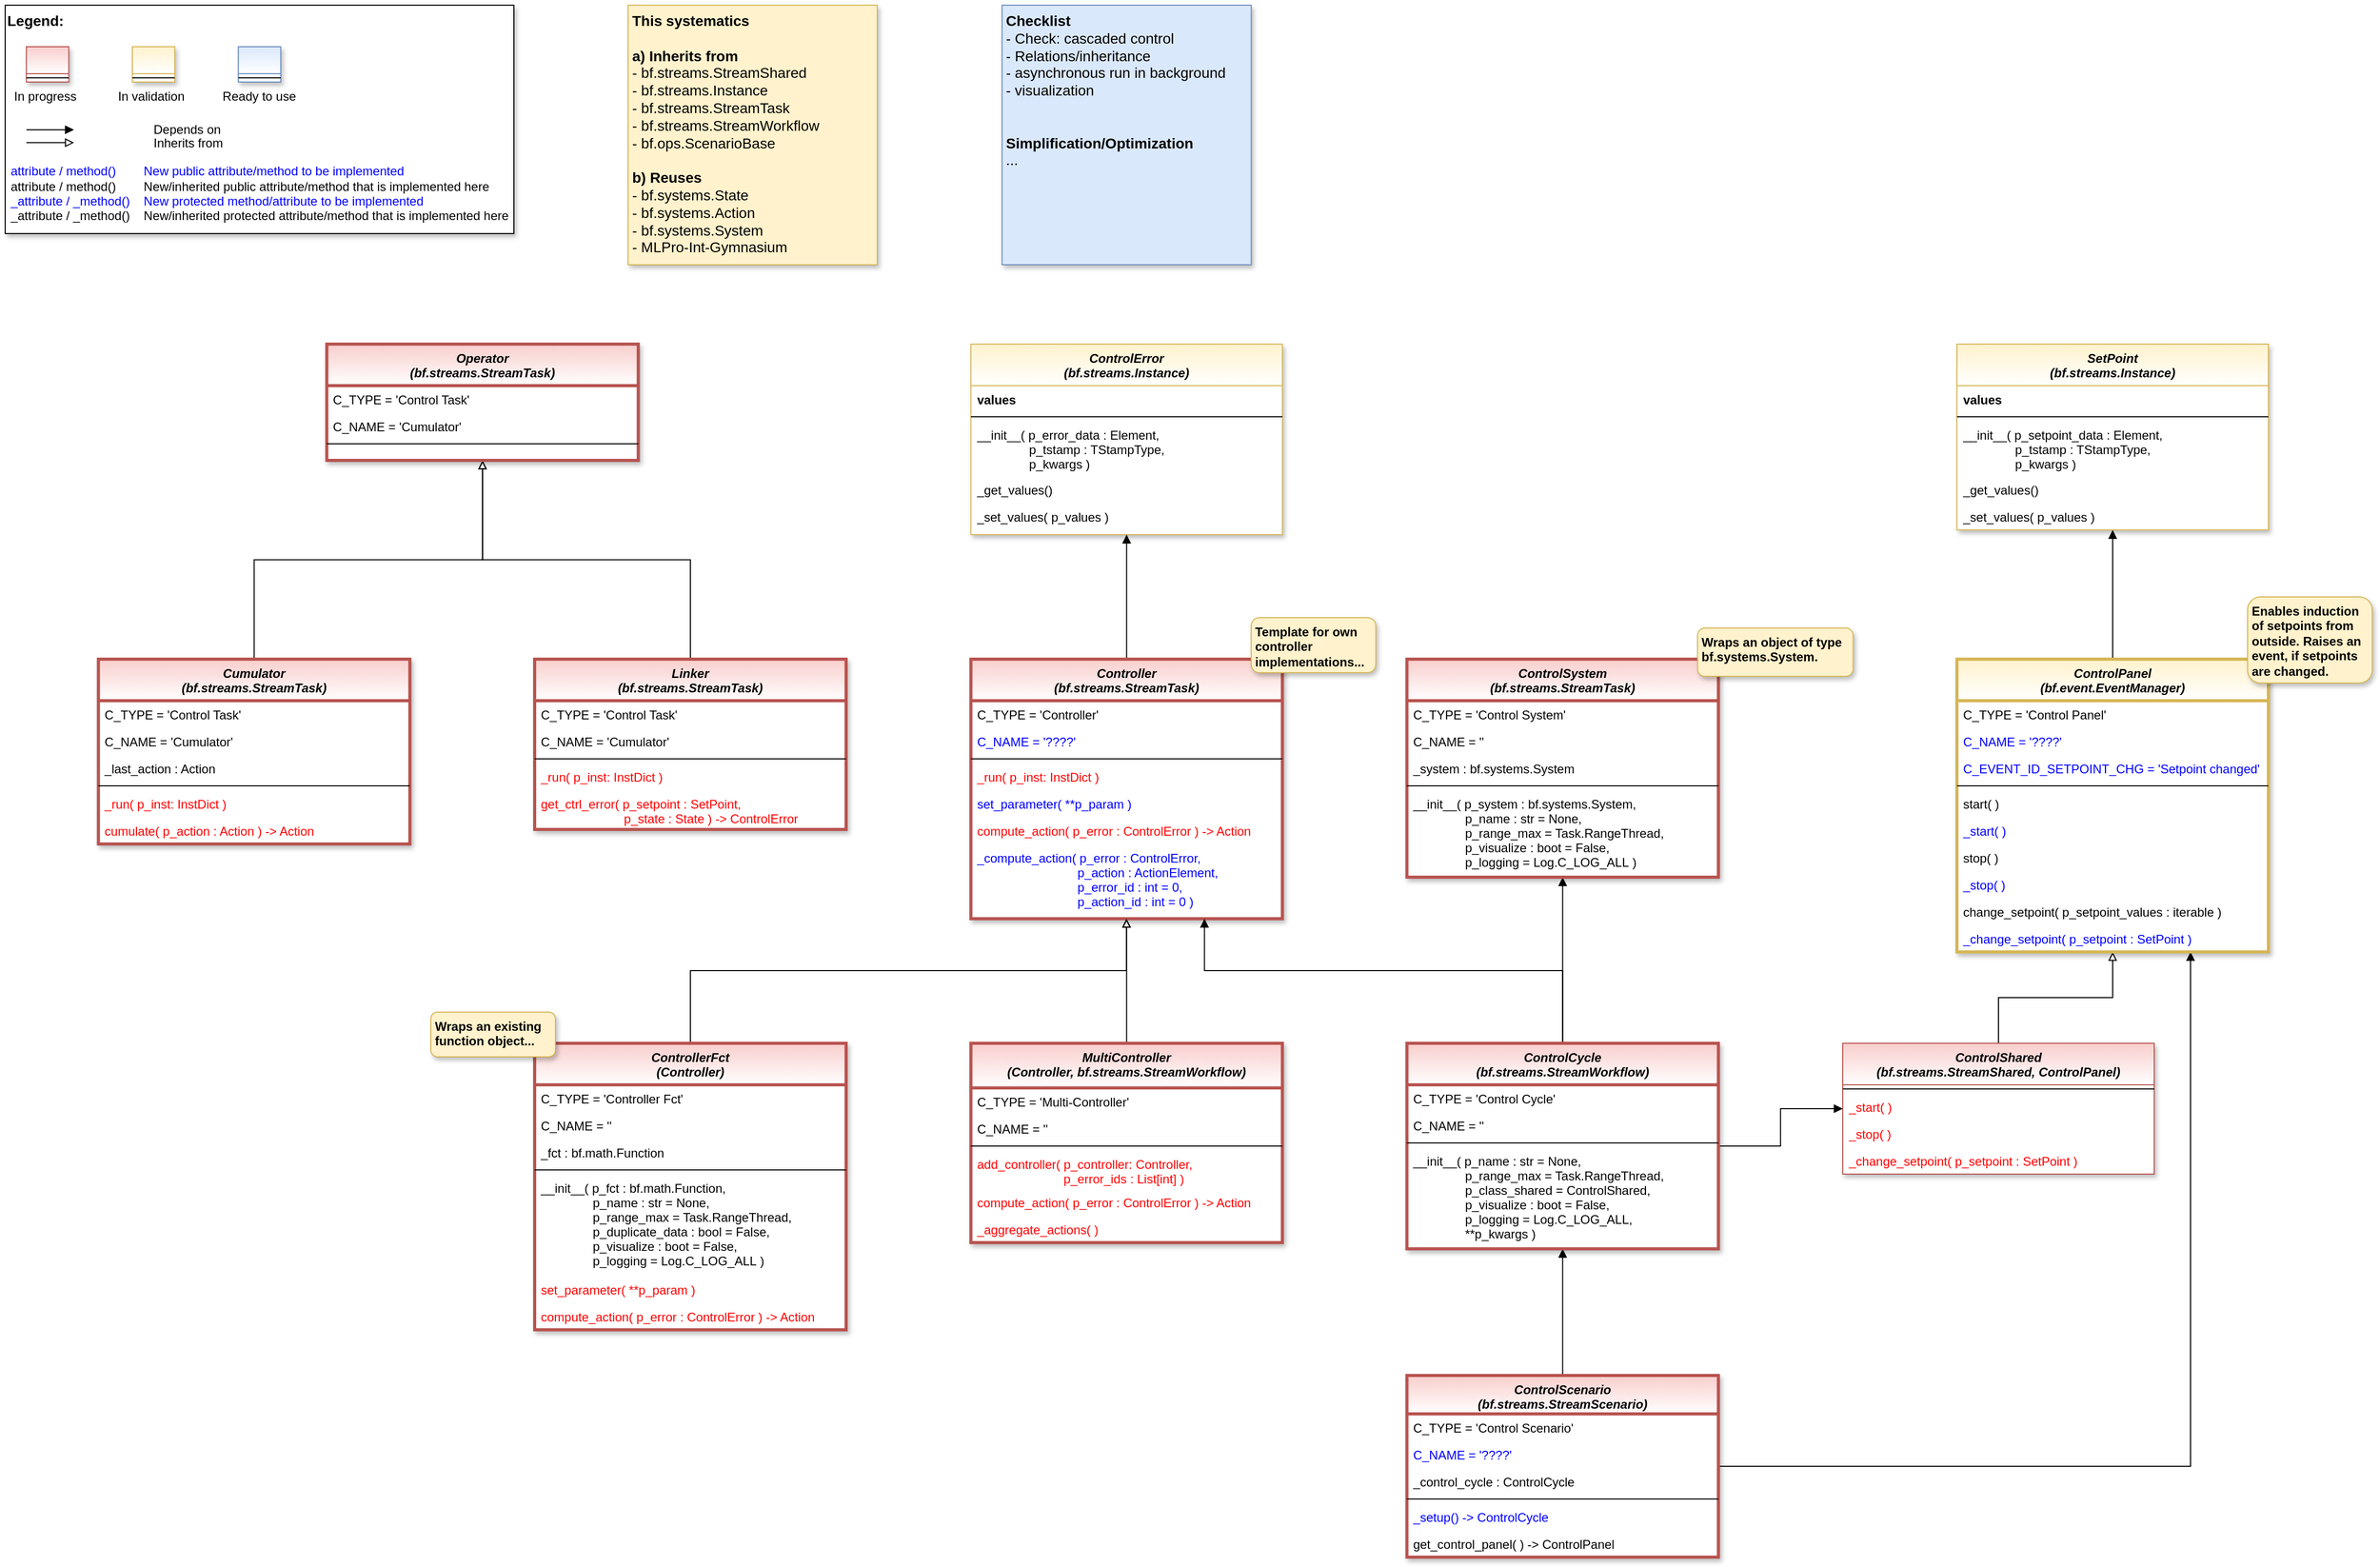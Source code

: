 <mxfile version="20.7.4" type="device"><diagram id="C5RBs43oDa-KdzZeNtuy" name="Page-1"><mxGraphModel dx="2894" dy="1236" grid="1" gridSize="10" guides="1" tooltips="1" connect="1" arrows="1" fold="1" page="1" pageScale="1" pageWidth="2336" pageHeight="1654" math="0" shadow="0"><root><mxCell id="WIyWlLk6GJQsqaUBKTNV-0"/><mxCell id="WIyWlLk6GJQsqaUBKTNV-1" parent="WIyWlLk6GJQsqaUBKTNV-0"/><mxCell id="fdyP1tWBDfPf_pqGQ-dC-86" value="ControlError &#10;(bf.streams.Instance)" style="swimlane;fontStyle=3;align=center;verticalAlign=top;childLayout=stackLayout;horizontal=1;startSize=40;horizontalStack=0;resizeParent=1;resizeLast=0;collapsible=1;marginBottom=0;rounded=0;shadow=1;strokeWidth=1;fillColor=#fff2cc;strokeColor=#d6b656;swimlaneFillColor=#ffffff;gradientColor=#FFFFFF;" parent="WIyWlLk6GJQsqaUBKTNV-1" vertex="1"><mxGeometry x="970.21" y="366.5" width="300" height="183.5" as="geometry"><mxRectangle x="230" y="140" width="160" height="26" as="alternateBounds"/></mxGeometry></mxCell><mxCell id="L57CuB1CiBRzWENRzKPq-2" value="values" style="text;align=left;verticalAlign=top;spacingLeft=4;spacingRight=4;overflow=hidden;rotatable=0;points=[[0,0.5],[1,0.5]];portConstraint=eastwest;fontColor=default;fontStyle=1" parent="fdyP1tWBDfPf_pqGQ-dC-86" vertex="1"><mxGeometry y="40" width="300" height="26" as="geometry"/></mxCell><mxCell id="fdyP1tWBDfPf_pqGQ-dC-89" value="" style="line;html=1;strokeWidth=1;align=left;verticalAlign=middle;spacingTop=-1;spacingLeft=3;spacingRight=3;rotatable=0;labelPosition=right;points=[];portConstraint=eastwest;" parent="fdyP1tWBDfPf_pqGQ-dC-86" vertex="1"><mxGeometry y="66" width="300" height="8" as="geometry"/></mxCell><mxCell id="SxQjju7aVKdBYRvzsNTr-0" value="__init__( p_error_data : Element,&#10;               p_tstamp : TStampType,&#10;               p_kwargs )" style="text;align=left;verticalAlign=top;spacingLeft=4;spacingRight=4;overflow=hidden;rotatable=0;points=[[0,0.5],[1,0.5]];portConstraint=eastwest;fontColor=default;" vertex="1" parent="fdyP1tWBDfPf_pqGQ-dC-86"><mxGeometry y="74" width="300" height="53" as="geometry"/></mxCell><mxCell id="L57CuB1CiBRzWENRzKPq-0" value="_get_values()" style="text;align=left;verticalAlign=top;spacingLeft=4;spacingRight=4;overflow=hidden;rotatable=0;points=[[0,0.5],[1,0.5]];portConstraint=eastwest;fontColor=default;" parent="fdyP1tWBDfPf_pqGQ-dC-86" vertex="1"><mxGeometry y="127" width="300" height="26" as="geometry"/></mxCell><mxCell id="L57CuB1CiBRzWENRzKPq-1" value="_set_values( p_values )" style="text;align=left;verticalAlign=top;spacingLeft=4;spacingRight=4;overflow=hidden;rotatable=0;points=[[0,0.5],[1,0.5]];portConstraint=eastwest;fontColor=default;" parent="fdyP1tWBDfPf_pqGQ-dC-86" vertex="1"><mxGeometry y="153" width="300" height="26" as="geometry"/></mxCell><mxCell id="L57CuB1CiBRzWENRzKPq-3" style="edgeStyle=orthogonalEdgeStyle;rounded=0;orthogonalLoop=1;jettySize=auto;html=1;endArrow=block;endFill=0;" parent="WIyWlLk6GJQsqaUBKTNV-1" source="gUQ-q-52XsLSWtc9X4ot-0" target="jnq7QEZdXNKjrZXvapTt-0" edge="1"><mxGeometry relative="1" as="geometry"><Array as="points"/></mxGeometry></mxCell><mxCell id="gUQ-q-52XsLSWtc9X4ot-0" value="ControlShared &#10;(bf.streams.StreamShared, ControlPanel)" style="swimlane;fontStyle=3;align=center;verticalAlign=top;childLayout=stackLayout;horizontal=1;startSize=40;horizontalStack=0;resizeParent=1;resizeLast=0;collapsible=1;marginBottom=0;rounded=0;shadow=1;strokeWidth=1;fillColor=#f8cecc;strokeColor=#b85450;swimlaneFillColor=#ffffff;gradientColor=#FFFFFF;" parent="WIyWlLk6GJQsqaUBKTNV-1" vertex="1"><mxGeometry x="1810" y="1040" width="300" height="126" as="geometry"><mxRectangle x="230" y="140" width="160" height="26" as="alternateBounds"/></mxGeometry></mxCell><mxCell id="gUQ-q-52XsLSWtc9X4ot-1" value="" style="line;html=1;strokeWidth=1;align=left;verticalAlign=middle;spacingTop=-1;spacingLeft=3;spacingRight=3;rotatable=0;labelPosition=right;points=[];portConstraint=eastwest;" parent="gUQ-q-52XsLSWtc9X4ot-0" vertex="1"><mxGeometry y="40" width="300" height="8" as="geometry"/></mxCell><mxCell id="jnq7QEZdXNKjrZXvapTt-10" value="_start( )" style="text;align=left;verticalAlign=top;spacingLeft=4;spacingRight=4;overflow=hidden;rotatable=0;points=[[0,0.5],[1,0.5]];portConstraint=eastwest;fontColor=#FF0000;" parent="gUQ-q-52XsLSWtc9X4ot-0" vertex="1"><mxGeometry y="48" width="300" height="26" as="geometry"/></mxCell><mxCell id="jnq7QEZdXNKjrZXvapTt-13" value="_stop( )" style="text;align=left;verticalAlign=top;spacingLeft=4;spacingRight=4;overflow=hidden;rotatable=0;points=[[0,0.5],[1,0.5]];portConstraint=eastwest;fontColor=#FF0000;" parent="gUQ-q-52XsLSWtc9X4ot-0" vertex="1"><mxGeometry y="74" width="300" height="26" as="geometry"/></mxCell><mxCell id="jnq7QEZdXNKjrZXvapTt-14" value="_change_setpoint( p_setpoint : SetPoint )" style="text;align=left;verticalAlign=top;spacingLeft=4;spacingRight=4;overflow=hidden;rotatable=0;points=[[0,0.5],[1,0.5]];portConstraint=eastwest;fontColor=#FF0000;" parent="gUQ-q-52XsLSWtc9X4ot-0" vertex="1"><mxGeometry y="100" width="300" height="26" as="geometry"/></mxCell><mxCell id="3-JznSSeZrS0CLw6vBiC-10" style="edgeStyle=orthogonalEdgeStyle;rounded=0;orthogonalLoop=1;jettySize=auto;html=1;fontColor=#FF0000;endArrow=block;endFill=0;exitX=0.5;exitY=0;exitDx=0;exitDy=0;" parent="WIyWlLk6GJQsqaUBKTNV-1" source="BeWae3hQQ1d45eF7kmdL-7" target="BeWae3hQQ1d45eF7kmdL-41" edge="1"><mxGeometry relative="1" as="geometry"><Array as="points"><mxPoint x="1120" y="940"/><mxPoint x="1120" y="940"/></Array></mxGeometry></mxCell><mxCell id="BeWae3hQQ1d45eF7kmdL-7" value="MultiController&#10;(Controller, bf.streams.StreamWorkflow)" style="swimlane;fontStyle=3;align=center;verticalAlign=top;childLayout=stackLayout;horizontal=1;startSize=43;horizontalStack=0;resizeParent=1;resizeLast=0;collapsible=1;marginBottom=0;rounded=0;shadow=1;strokeWidth=3;fillColor=#f8cecc;strokeColor=#b85450;swimlaneFillColor=#ffffff;gradientColor=#FFFFFF;" parent="WIyWlLk6GJQsqaUBKTNV-1" vertex="1"><mxGeometry x="970.21" y="1040" width="300" height="192" as="geometry"><mxRectangle x="230" y="140" width="160" height="26" as="alternateBounds"/></mxGeometry></mxCell><mxCell id="BeWae3hQQ1d45eF7kmdL-16" value="C_TYPE = 'Multi-Controller'" style="text;align=left;verticalAlign=top;spacingLeft=4;spacingRight=4;overflow=hidden;rotatable=0;points=[[0,0.5],[1,0.5]];portConstraint=eastwest;fontColor=default;" parent="BeWae3hQQ1d45eF7kmdL-7" vertex="1"><mxGeometry y="43" width="300" height="26" as="geometry"/></mxCell><mxCell id="BeWae3hQQ1d45eF7kmdL-20" value="C_NAME = ''" style="text;align=left;verticalAlign=top;spacingLeft=4;spacingRight=4;overflow=hidden;rotatable=0;points=[[0,0.5],[1,0.5]];portConstraint=eastwest;fontColor=default;" parent="BeWae3hQQ1d45eF7kmdL-7" vertex="1"><mxGeometry y="69" width="300" height="26" as="geometry"/></mxCell><mxCell id="BeWae3hQQ1d45eF7kmdL-9" value="" style="line;html=1;strokeWidth=1;align=left;verticalAlign=middle;spacingTop=-1;spacingLeft=3;spacingRight=3;rotatable=0;labelPosition=right;points=[];portConstraint=eastwest;" parent="BeWae3hQQ1d45eF7kmdL-7" vertex="1"><mxGeometry y="95" width="300" height="8" as="geometry"/></mxCell><mxCell id="BeWae3hQQ1d45eF7kmdL-40" value="add_controller( p_controller: Controller, &#10;                         p_error_ids : List[int] )" style="text;align=left;verticalAlign=top;spacingLeft=4;spacingRight=4;overflow=hidden;rotatable=0;points=[[0,0.5],[1,0.5]];portConstraint=eastwest;fontColor=#FF0000;" parent="BeWae3hQQ1d45eF7kmdL-7" vertex="1"><mxGeometry y="103" width="300" height="37" as="geometry"/></mxCell><mxCell id="pjStZlk7W4hdXA8x17on-1" value="compute_action( p_error : ControlError ) -&gt; Action" style="text;align=left;verticalAlign=top;spacingLeft=4;spacingRight=4;overflow=hidden;rotatable=0;points=[[0,0.5],[1,0.5]];portConstraint=eastwest;fontColor=#FF0000;" parent="BeWae3hQQ1d45eF7kmdL-7" vertex="1"><mxGeometry y="140" width="300" height="26" as="geometry"/></mxCell><mxCell id="BeWae3hQQ1d45eF7kmdL-55" value="_aggregate_actions( )" style="text;align=left;verticalAlign=top;spacingLeft=4;spacingRight=4;overflow=hidden;rotatable=0;points=[[0,0.5],[1,0.5]];portConstraint=eastwest;fontColor=#FF0000;" parent="BeWae3hQQ1d45eF7kmdL-7" vertex="1"><mxGeometry y="166" width="300" height="26" as="geometry"/></mxCell><mxCell id="ileNQNyZ_AMet26Fjr1Y-0" style="edgeStyle=orthogonalEdgeStyle;rounded=0;orthogonalLoop=1;jettySize=auto;html=1;endArrow=block;endFill=1;" parent="WIyWlLk6GJQsqaUBKTNV-1" source="BeWae3hQQ1d45eF7kmdL-25" target="BeWae3hQQ1d45eF7kmdL-46" edge="1"><mxGeometry relative="1" as="geometry"/></mxCell><mxCell id="jnq7QEZdXNKjrZXvapTt-5" style="edgeStyle=orthogonalEdgeStyle;rounded=0;orthogonalLoop=1;jettySize=auto;html=1;fontColor=#FF0000;endArrow=block;endFill=1;entryX=0.75;entryY=1;entryDx=0;entryDy=0;" parent="WIyWlLk6GJQsqaUBKTNV-1" source="BeWae3hQQ1d45eF7kmdL-25" target="jnq7QEZdXNKjrZXvapTt-0" edge="1"><mxGeometry relative="1" as="geometry"><mxPoint x="2270" y="970" as="targetPoint"/></mxGeometry></mxCell><mxCell id="BeWae3hQQ1d45eF7kmdL-25" value="ControlScenario &#10;(bf.streams.StreamScenario)" style="swimlane;fontStyle=3;align=center;verticalAlign=top;childLayout=stackLayout;horizontal=1;startSize=37;horizontalStack=0;resizeParent=1;resizeLast=0;collapsible=1;marginBottom=0;rounded=0;shadow=1;strokeWidth=3;fillColor=#f8cecc;strokeColor=#b85450;swimlaneFillColor=#ffffff;gradientColor=#FFFFFF;" parent="WIyWlLk6GJQsqaUBKTNV-1" vertex="1"><mxGeometry x="1390.21" y="1360" width="300" height="175" as="geometry"><mxRectangle x="230" y="140" width="160" height="26" as="alternateBounds"/></mxGeometry></mxCell><mxCell id="BeWae3hQQ1d45eF7kmdL-26" value="C_TYPE = 'Control Scenario'" style="text;align=left;verticalAlign=top;spacingLeft=4;spacingRight=4;overflow=hidden;rotatable=0;points=[[0,0.5],[1,0.5]];portConstraint=eastwest;fontColor=default;" parent="BeWae3hQQ1d45eF7kmdL-25" vertex="1"><mxGeometry y="37" width="300" height="26" as="geometry"/></mxCell><mxCell id="BeWae3hQQ1d45eF7kmdL-29" value="C_NAME = '????'" style="text;align=left;verticalAlign=top;spacingLeft=4;spacingRight=4;overflow=hidden;rotatable=0;points=[[0,0.5],[1,0.5]];portConstraint=eastwest;fontColor=#0000FF;fillColor=none;" parent="BeWae3hQQ1d45eF7kmdL-25" vertex="1"><mxGeometry y="63" width="300" height="26" as="geometry"/></mxCell><mxCell id="BeWae3hQQ1d45eF7kmdL-73" value="_control_cycle : ControlCycle" style="text;align=left;verticalAlign=top;spacingLeft=4;spacingRight=4;overflow=hidden;rotatable=0;points=[[0,0.5],[1,0.5]];portConstraint=eastwest;fontColor=default;" parent="BeWae3hQQ1d45eF7kmdL-25" vertex="1"><mxGeometry y="89" width="300" height="26" as="geometry"/></mxCell><mxCell id="BeWae3hQQ1d45eF7kmdL-28" value="" style="line;html=1;strokeWidth=1;align=left;verticalAlign=middle;spacingTop=-1;spacingLeft=3;spacingRight=3;rotatable=0;labelPosition=right;points=[];portConstraint=eastwest;" parent="BeWae3hQQ1d45eF7kmdL-25" vertex="1"><mxGeometry y="115" width="300" height="8" as="geometry"/></mxCell><mxCell id="BeWae3hQQ1d45eF7kmdL-72" value="_setup() -&gt; ControlCycle" style="text;align=left;verticalAlign=top;spacingLeft=4;spacingRight=4;overflow=hidden;rotatable=0;points=[[0,0.5],[1,0.5]];portConstraint=eastwest;fontColor=#0000FF;" parent="BeWae3hQQ1d45eF7kmdL-25" vertex="1"><mxGeometry y="123" width="300" height="26" as="geometry"/></mxCell><mxCell id="BeWae3hQQ1d45eF7kmdL-60" value="get_control_panel( ) -&gt; ControlPanel" style="text;align=left;verticalAlign=top;spacingLeft=4;spacingRight=4;overflow=hidden;rotatable=0;points=[[0,0.5],[1,0.5]];portConstraint=eastwest;fontColor=default;" parent="BeWae3hQQ1d45eF7kmdL-25" vertex="1"><mxGeometry y="149" width="300" height="26" as="geometry"/></mxCell><mxCell id="4AmMfDj9QtZRKXFZJftM-13" style="edgeStyle=orthogonalEdgeStyle;rounded=0;orthogonalLoop=1;jettySize=auto;html=1;endArrow=block;endFill=0;" parent="WIyWlLk6GJQsqaUBKTNV-1" source="BeWae3hQQ1d45eF7kmdL-31" target="4AmMfDj9QtZRKXFZJftM-5" edge="1"><mxGeometry relative="1" as="geometry"/></mxCell><mxCell id="BeWae3hQQ1d45eF7kmdL-31" value="Cumulator &#10;(bf.streams.StreamTask)" style="swimlane;fontStyle=3;align=center;verticalAlign=top;childLayout=stackLayout;horizontal=1;startSize=40;horizontalStack=0;resizeParent=1;resizeLast=0;collapsible=1;marginBottom=0;rounded=0;shadow=1;strokeWidth=3;fillColor=#f8cecc;strokeColor=#b85450;swimlaneFillColor=#ffffff;gradientColor=#FFFFFF;" parent="WIyWlLk6GJQsqaUBKTNV-1" vertex="1"><mxGeometry x="129.79" y="670" width="300" height="178" as="geometry"><mxRectangle x="230" y="140" width="160" height="26" as="alternateBounds"/></mxGeometry></mxCell><mxCell id="BeWae3hQQ1d45eF7kmdL-32" value="C_TYPE = 'Control Task'" style="text;align=left;verticalAlign=top;spacingLeft=4;spacingRight=4;overflow=hidden;rotatable=0;points=[[0,0.5],[1,0.5]];portConstraint=eastwest;fontColor=default;" parent="BeWae3hQQ1d45eF7kmdL-31" vertex="1"><mxGeometry y="40" width="300" height="26" as="geometry"/></mxCell><mxCell id="BeWae3hQQ1d45eF7kmdL-33" value="C_NAME = 'Cumulator'" style="text;align=left;verticalAlign=top;spacingLeft=4;spacingRight=4;overflow=hidden;rotatable=0;points=[[0,0.5],[1,0.5]];portConstraint=eastwest;fontColor=default;" parent="BeWae3hQQ1d45eF7kmdL-31" vertex="1"><mxGeometry y="66" width="300" height="26" as="geometry"/></mxCell><mxCell id="3-JznSSeZrS0CLw6vBiC-22" value="_last_action : Action" style="text;align=left;verticalAlign=top;spacingLeft=4;spacingRight=4;overflow=hidden;rotatable=0;points=[[0,0.5],[1,0.5]];portConstraint=eastwest;fontColor=default;" parent="BeWae3hQQ1d45eF7kmdL-31" vertex="1"><mxGeometry y="92" width="300" height="26" as="geometry"/></mxCell><mxCell id="BeWae3hQQ1d45eF7kmdL-34" value="" style="line;html=1;strokeWidth=1;align=left;verticalAlign=middle;spacingTop=-1;spacingLeft=3;spacingRight=3;rotatable=0;labelPosition=right;points=[];portConstraint=eastwest;" parent="BeWae3hQQ1d45eF7kmdL-31" vertex="1"><mxGeometry y="118" width="300" height="8" as="geometry"/></mxCell><mxCell id="3-JznSSeZrS0CLw6vBiC-17" value="_run( p_inst: InstDict )" style="text;align=left;verticalAlign=top;spacingLeft=4;spacingRight=4;overflow=hidden;rotatable=0;points=[[0,0.5],[1,0.5]];portConstraint=eastwest;fontColor=#FF0000;" parent="BeWae3hQQ1d45eF7kmdL-31" vertex="1"><mxGeometry y="126" width="300" height="26" as="geometry"/></mxCell><mxCell id="3-JznSSeZrS0CLw6vBiC-20" value="cumulate( p_action : Action ) -&gt; Action" style="text;align=left;verticalAlign=top;spacingLeft=4;spacingRight=4;overflow=hidden;rotatable=0;points=[[0,0.5],[1,0.5]];portConstraint=eastwest;fontColor=#FF0000;" parent="BeWae3hQQ1d45eF7kmdL-31" vertex="1"><mxGeometry y="152" width="300" height="26" as="geometry"/></mxCell><mxCell id="4AmMfDj9QtZRKXFZJftM-12" style="edgeStyle=orthogonalEdgeStyle;rounded=0;orthogonalLoop=1;jettySize=auto;html=1;endArrow=block;endFill=0;" parent="WIyWlLk6GJQsqaUBKTNV-1" source="BeWae3hQQ1d45eF7kmdL-35" target="4AmMfDj9QtZRKXFZJftM-5" edge="1"><mxGeometry relative="1" as="geometry"/></mxCell><mxCell id="BeWae3hQQ1d45eF7kmdL-35" value="Linker&#10;(bf.streams.StreamTask)" style="swimlane;fontStyle=3;align=center;verticalAlign=top;childLayout=stackLayout;horizontal=1;startSize=40;horizontalStack=0;resizeParent=1;resizeLast=0;collapsible=1;marginBottom=0;rounded=0;shadow=1;strokeWidth=3;fillColor=#f8cecc;strokeColor=#b85450;swimlaneFillColor=#ffffff;gradientColor=#FFFFFF;" parent="WIyWlLk6GJQsqaUBKTNV-1" vertex="1"><mxGeometry x="550" y="670" width="300" height="164" as="geometry"><mxRectangle x="230" y="140" width="160" height="26" as="alternateBounds"/></mxGeometry></mxCell><mxCell id="BeWae3hQQ1d45eF7kmdL-36" value="C_TYPE = 'Control Task'" style="text;align=left;verticalAlign=top;spacingLeft=4;spacingRight=4;overflow=hidden;rotatable=0;points=[[0,0.5],[1,0.5]];portConstraint=eastwest;fontColor=default;" parent="BeWae3hQQ1d45eF7kmdL-35" vertex="1"><mxGeometry y="40" width="300" height="26" as="geometry"/></mxCell><mxCell id="BeWae3hQQ1d45eF7kmdL-37" value="C_NAME = 'Cumulator'" style="text;align=left;verticalAlign=top;spacingLeft=4;spacingRight=4;overflow=hidden;rotatable=0;points=[[0,0.5],[1,0.5]];portConstraint=eastwest;fontColor=default;" parent="BeWae3hQQ1d45eF7kmdL-35" vertex="1"><mxGeometry y="66" width="300" height="26" as="geometry"/></mxCell><mxCell id="BeWae3hQQ1d45eF7kmdL-38" value="" style="line;html=1;strokeWidth=1;align=left;verticalAlign=middle;spacingTop=-1;spacingLeft=3;spacingRight=3;rotatable=0;labelPosition=right;points=[];portConstraint=eastwest;" parent="BeWae3hQQ1d45eF7kmdL-35" vertex="1"><mxGeometry y="92" width="300" height="8" as="geometry"/></mxCell><mxCell id="3-JznSSeZrS0CLw6vBiC-16" value="_run( p_inst: InstDict )" style="text;align=left;verticalAlign=top;spacingLeft=4;spacingRight=4;overflow=hidden;rotatable=0;points=[[0,0.5],[1,0.5]];portConstraint=eastwest;fontColor=#FF0000;" parent="BeWae3hQQ1d45eF7kmdL-35" vertex="1"><mxGeometry y="100" width="300" height="26" as="geometry"/></mxCell><mxCell id="3-JznSSeZrS0CLw6vBiC-21" value="get_ctrl_error( p_setpoint : SetPoint, &#10;                        p_state : State ) -&gt; ControlError" style="text;align=left;verticalAlign=top;spacingLeft=4;spacingRight=4;overflow=hidden;rotatable=0;points=[[0,0.5],[1,0.5]];portConstraint=eastwest;fontColor=#FF0000;" parent="BeWae3hQQ1d45eF7kmdL-35" vertex="1"><mxGeometry y="126" width="300" height="38" as="geometry"/></mxCell><mxCell id="3-JznSSeZrS0CLw6vBiC-14" style="edgeStyle=orthogonalEdgeStyle;rounded=0;orthogonalLoop=1;jettySize=auto;html=1;fontColor=#FF0000;endArrow=block;endFill=1;" parent="WIyWlLk6GJQsqaUBKTNV-1" source="BeWae3hQQ1d45eF7kmdL-41" target="fdyP1tWBDfPf_pqGQ-dC-86" edge="1"><mxGeometry relative="1" as="geometry"/></mxCell><mxCell id="BeWae3hQQ1d45eF7kmdL-41" value="Controller &#10;(bf.streams.StreamTask)" style="swimlane;fontStyle=3;align=center;verticalAlign=top;childLayout=stackLayout;horizontal=1;startSize=40;horizontalStack=0;resizeParent=1;resizeLast=0;collapsible=1;marginBottom=0;rounded=0;shadow=1;strokeWidth=3;fillColor=#f8cecc;strokeColor=#b85450;swimlaneFillColor=#ffffff;gradientColor=#FFFFFF;" parent="WIyWlLk6GJQsqaUBKTNV-1" vertex="1"><mxGeometry x="970.21" y="670" width="300" height="250" as="geometry"><mxRectangle x="230" y="140" width="160" height="26" as="alternateBounds"/></mxGeometry></mxCell><mxCell id="BeWae3hQQ1d45eF7kmdL-42" value="C_TYPE = 'Controller'" style="text;align=left;verticalAlign=top;spacingLeft=4;spacingRight=4;overflow=hidden;rotatable=0;points=[[0,0.5],[1,0.5]];portConstraint=eastwest;fontColor=default;" parent="BeWae3hQQ1d45eF7kmdL-41" vertex="1"><mxGeometry y="40" width="300" height="26" as="geometry"/></mxCell><mxCell id="BeWae3hQQ1d45eF7kmdL-43" value="C_NAME = '????'" style="text;align=left;verticalAlign=top;spacingLeft=4;spacingRight=4;overflow=hidden;rotatable=0;points=[[0,0.5],[1,0.5]];portConstraint=eastwest;fontColor=#0000FF;fillColor=none;" parent="BeWae3hQQ1d45eF7kmdL-41" vertex="1"><mxGeometry y="66" width="300" height="26" as="geometry"/></mxCell><mxCell id="BeWae3hQQ1d45eF7kmdL-44" value="" style="line;html=1;strokeWidth=1;align=left;verticalAlign=middle;spacingTop=-1;spacingLeft=3;spacingRight=3;rotatable=0;labelPosition=right;points=[];portConstraint=eastwest;" parent="BeWae3hQQ1d45eF7kmdL-41" vertex="1"><mxGeometry y="92" width="300" height="8" as="geometry"/></mxCell><mxCell id="pjStZlk7W4hdXA8x17on-2" value="_run( p_inst: InstDict )" style="text;align=left;verticalAlign=top;spacingLeft=4;spacingRight=4;overflow=hidden;rotatable=0;points=[[0,0.5],[1,0.5]];portConstraint=eastwest;fontColor=#FF0000;" parent="BeWae3hQQ1d45eF7kmdL-41" vertex="1"><mxGeometry y="100" width="300" height="26" as="geometry"/></mxCell><mxCell id="BeWae3hQQ1d45eF7kmdL-52" value="set_parameter( **p_param )" style="text;align=left;verticalAlign=top;spacingLeft=4;spacingRight=4;overflow=hidden;rotatable=0;points=[[0,0.5],[1,0.5]];portConstraint=eastwest;fontColor=#0000FF;" parent="BeWae3hQQ1d45eF7kmdL-41" vertex="1"><mxGeometry y="126" width="300" height="26" as="geometry"/></mxCell><mxCell id="pjStZlk7W4hdXA8x17on-0" value="compute_action( p_error : ControlError ) -&gt; Action" style="text;align=left;verticalAlign=top;spacingLeft=4;spacingRight=4;overflow=hidden;rotatable=0;points=[[0,0.5],[1,0.5]];portConstraint=eastwest;fontColor=#FF0000;" parent="BeWae3hQQ1d45eF7kmdL-41" vertex="1"><mxGeometry y="152" width="300" height="26" as="geometry"/></mxCell><mxCell id="pVAF24XEVFp9OAJfT8Ci-0" value="_compute_action( p_error : ControlError, &#10;                             p_action : ActionElement,&#10;                             p_error_id : int = 0,&#10;                             p_action_id : int = 0 )" style="text;align=left;verticalAlign=top;spacingLeft=4;spacingRight=4;overflow=hidden;rotatable=0;points=[[0,0.5],[1,0.5]];portConstraint=eastwest;fontColor=#0000FF;" parent="BeWae3hQQ1d45eF7kmdL-41" vertex="1"><mxGeometry y="178" width="300" height="72" as="geometry"/></mxCell><mxCell id="3-JznSSeZrS0CLw6vBiC-13" style="edgeStyle=orthogonalEdgeStyle;rounded=0;orthogonalLoop=1;jettySize=auto;html=1;fontColor=#FF0000;endArrow=block;endFill=1;entryX=0.75;entryY=1;entryDx=0;entryDy=0;" parent="WIyWlLk6GJQsqaUBKTNV-1" source="BeWae3hQQ1d45eF7kmdL-46" target="BeWae3hQQ1d45eF7kmdL-41" edge="1"><mxGeometry relative="1" as="geometry"><Array as="points"><mxPoint x="1540" y="970"/><mxPoint x="1195" y="970"/></Array></mxGeometry></mxCell><mxCell id="ileNQNyZ_AMet26Fjr1Y-10" style="edgeStyle=orthogonalEdgeStyle;rounded=0;orthogonalLoop=1;jettySize=auto;html=1;fontColor=default;endArrow=block;endFill=1;" parent="WIyWlLk6GJQsqaUBKTNV-1" source="BeWae3hQQ1d45eF7kmdL-46" target="ileNQNyZ_AMet26Fjr1Y-1" edge="1"><mxGeometry relative="1" as="geometry"/></mxCell><mxCell id="jnq7QEZdXNKjrZXvapTt-8" style="edgeStyle=orthogonalEdgeStyle;rounded=0;orthogonalLoop=1;jettySize=auto;html=1;entryX=0;entryY=0.5;entryDx=0;entryDy=0;fontColor=#FF0000;endArrow=block;endFill=1;" parent="WIyWlLk6GJQsqaUBKTNV-1" source="BeWae3hQQ1d45eF7kmdL-46" target="gUQ-q-52XsLSWtc9X4ot-0" edge="1"><mxGeometry relative="1" as="geometry"/></mxCell><mxCell id="BeWae3hQQ1d45eF7kmdL-46" value="ControlCycle &#10;(bf.streams.StreamWorkflow)" style="swimlane;fontStyle=3;align=center;verticalAlign=top;childLayout=stackLayout;horizontal=1;startSize=40;horizontalStack=0;resizeParent=1;resizeLast=0;collapsible=1;marginBottom=0;rounded=0;shadow=1;strokeWidth=3;fillColor=#f8cecc;strokeColor=#b85450;swimlaneFillColor=#ffffff;gradientColor=#FFFFFF;" parent="WIyWlLk6GJQsqaUBKTNV-1" vertex="1"><mxGeometry x="1390.21" y="1040" width="300" height="198" as="geometry"><mxRectangle x="230" y="140" width="160" height="26" as="alternateBounds"/></mxGeometry></mxCell><mxCell id="BeWae3hQQ1d45eF7kmdL-47" value="C_TYPE = 'Control Cycle'" style="text;align=left;verticalAlign=top;spacingLeft=4;spacingRight=4;overflow=hidden;rotatable=0;points=[[0,0.5],[1,0.5]];portConstraint=eastwest;fontColor=default;" parent="BeWae3hQQ1d45eF7kmdL-46" vertex="1"><mxGeometry y="40" width="300" height="26" as="geometry"/></mxCell><mxCell id="BeWae3hQQ1d45eF7kmdL-51" value="C_NAME = ''" style="text;align=left;verticalAlign=top;spacingLeft=4;spacingRight=4;overflow=hidden;rotatable=0;points=[[0,0.5],[1,0.5]];portConstraint=eastwest;fontColor=default;" parent="BeWae3hQQ1d45eF7kmdL-46" vertex="1"><mxGeometry y="66" width="300" height="26" as="geometry"/></mxCell><mxCell id="BeWae3hQQ1d45eF7kmdL-49" value="" style="line;html=1;strokeWidth=1;align=left;verticalAlign=middle;spacingTop=-1;spacingLeft=3;spacingRight=3;rotatable=0;labelPosition=right;points=[];portConstraint=eastwest;" parent="BeWae3hQQ1d45eF7kmdL-46" vertex="1"><mxGeometry y="92" width="300" height="8" as="geometry"/></mxCell><mxCell id="ileNQNyZ_AMet26Fjr1Y-18" value="__init__( p_name : str = None,&#10;               p_range_max = Task.RangeThread,&#10;               p_class_shared = ControlShared,&#10;               p_visualize : boot = False,&#10;               p_logging = Log.C_LOG_ALL,&#10;               **p_kwargs )" style="text;align=left;verticalAlign=top;spacingLeft=4;spacingRight=4;overflow=hidden;rotatable=0;points=[[0,0.5],[1,0.5]];portConstraint=eastwest;fontColor=default;" parent="BeWae3hQQ1d45eF7kmdL-46" vertex="1"><mxGeometry y="100" width="300" height="98" as="geometry"/></mxCell><mxCell id="BeWae3hQQ1d45eF7kmdL-57" value="SetPoint &#10;(bf.streams.Instance)" style="swimlane;fontStyle=3;align=center;verticalAlign=top;childLayout=stackLayout;horizontal=1;startSize=40;horizontalStack=0;resizeParent=1;resizeLast=0;collapsible=1;marginBottom=0;rounded=0;shadow=1;strokeWidth=1;fillColor=#fff2cc;strokeColor=#d6b656;swimlaneFillColor=#ffffff;gradientColor=#FFFFFF;" parent="WIyWlLk6GJQsqaUBKTNV-1" vertex="1"><mxGeometry x="1920" y="366.5" width="300" height="179" as="geometry"><mxRectangle x="230" y="140" width="160" height="26" as="alternateBounds"/></mxGeometry></mxCell><mxCell id="L57CuB1CiBRzWENRzKPq-4" value="values" style="text;align=left;verticalAlign=top;spacingLeft=4;spacingRight=4;overflow=hidden;rotatable=0;points=[[0,0.5],[1,0.5]];portConstraint=eastwest;fontColor=default;fontStyle=1" parent="BeWae3hQQ1d45eF7kmdL-57" vertex="1"><mxGeometry y="40" width="300" height="26" as="geometry"/></mxCell><mxCell id="BeWae3hQQ1d45eF7kmdL-58" value="" style="line;html=1;strokeWidth=1;align=left;verticalAlign=middle;spacingTop=-1;spacingLeft=3;spacingRight=3;rotatable=0;labelPosition=right;points=[];portConstraint=eastwest;" parent="BeWae3hQQ1d45eF7kmdL-57" vertex="1"><mxGeometry y="66" width="300" height="8" as="geometry"/></mxCell><mxCell id="jnq7QEZdXNKjrZXvapTt-17" value="__init__( p_setpoint_data : Element,&#10;               p_tstamp : TStampType,&#10;               p_kwargs )" style="text;align=left;verticalAlign=top;spacingLeft=4;spacingRight=4;overflow=hidden;rotatable=0;points=[[0,0.5],[1,0.5]];portConstraint=eastwest;fontColor=default;" parent="BeWae3hQQ1d45eF7kmdL-57" vertex="1"><mxGeometry y="74" width="300" height="53" as="geometry"/></mxCell><mxCell id="L57CuB1CiBRzWENRzKPq-5" value="_get_values()" style="text;align=left;verticalAlign=top;spacingLeft=4;spacingRight=4;overflow=hidden;rotatable=0;points=[[0,0.5],[1,0.5]];portConstraint=eastwest;fontColor=default;" parent="BeWae3hQQ1d45eF7kmdL-57" vertex="1"><mxGeometry y="127" width="300" height="26" as="geometry"/></mxCell><mxCell id="L57CuB1CiBRzWENRzKPq-6" value="_set_values( p_values )" style="text;align=left;verticalAlign=top;spacingLeft=4;spacingRight=4;overflow=hidden;rotatable=0;points=[[0,0.5],[1,0.5]];portConstraint=eastwest;fontColor=default;" parent="BeWae3hQQ1d45eF7kmdL-57" vertex="1"><mxGeometry y="153" width="300" height="26" as="geometry"/></mxCell><mxCell id="pjStZlk7W4hdXA8x17on-3" value="&lt;b style=&quot;border-color: var(--border-color);&quot;&gt;Template for own controller implementations...&lt;/b&gt;" style="rounded=1;whiteSpace=wrap;html=1;align=left;spacingLeft=2;verticalAlign=top;fillColor=#fff2cc;strokeColor=#d6b656;gradientColor=none;shadow=1;" parent="WIyWlLk6GJQsqaUBKTNV-1" vertex="1"><mxGeometry x="1240.21" y="630" width="120" height="53" as="geometry"/></mxCell><mxCell id="fcJVb3HREh7NScvAmxeq-1" value="&lt;font color=&quot;#000000&quot; size=&quot;1&quot;&gt;&lt;b style=&quot;font-size: 14px&quot;&gt;Legend:&lt;br&gt;&lt;/b&gt;&lt;/font&gt;&lt;br&gt;&lt;br&gt;&lt;br&gt;&lt;font color=&quot;#0000ff&quot; style=&quot;font-size: 6px&quot;&gt;&lt;br&gt;&lt;/font&gt;&lt;span style=&quot;color: rgb(0 , 0 , 0)&quot;&gt;&lt;font style=&quot;font-size: 4px&quot;&gt;&amp;nbsp; &amp;nbsp;&lt;/font&gt;&amp;nbsp;In progress&amp;nbsp; &amp;nbsp; &amp;nbsp; &amp;nbsp; &amp;nbsp; &amp;nbsp; In validation&amp;nbsp; &amp;nbsp; &amp;nbsp; &amp;nbsp; &amp;nbsp; &amp;nbsp;Ready to use&lt;/span&gt;&lt;font color=&quot;#000000&quot;&gt;&amp;nbsp;&lt;br&gt;&lt;/font&gt;&lt;font color=&quot;#0000ff&quot;&gt;&lt;br&gt;&lt;br&gt;&lt;br&gt;&lt;br&gt;&amp;nbsp;attribute / method()&amp;nbsp; &amp;nbsp; &amp;nbsp; &amp;nbsp; New public attribute/method to be implemented&lt;/font&gt;&lt;br&gt;&lt;font color=&quot;#000000&quot;&gt;&amp;nbsp;&lt;/font&gt;&lt;font color=&quot;#000000&quot;&gt;attribute / method()&lt;span&gt; &lt;/span&gt;&amp;nbsp; &amp;nbsp; &amp;nbsp; &amp;nbsp;New/inherited public attribute/method that is implemented here&lt;br&gt;&lt;/font&gt;&lt;font color=&quot;#0000ff&quot;&gt;&amp;nbsp;_attribute /&amp;nbsp;&lt;/font&gt;&lt;font color=&quot;#0000ff&quot;&gt;_method()&amp;nbsp; &amp;nbsp; New protected method/attribute to be implemented&lt;/font&gt;&lt;br&gt;&lt;font color=&quot;#000000&quot;&gt;&amp;nbsp;_attribute / _method()&amp;nbsp; &amp;nbsp; New/inherited protected attribute/method that is implemented here&lt;br&gt;&lt;/font&gt;&lt;font color=&quot;#000000&quot;&gt;&lt;br&gt;&lt;br&gt;&lt;br&gt;&lt;br&gt;&lt;br&gt;&lt;/font&gt;" style="text;html=1;align=left;verticalAlign=top;whiteSpace=wrap;rounded=0;fontColor=#006600;strokeColor=#000000;shadow=1;fillColor=#ffffff;" parent="WIyWlLk6GJQsqaUBKTNV-1" vertex="1"><mxGeometry x="40.0" y="40" width="490.0" height="220" as="geometry"/></mxCell><mxCell id="fcJVb3HREh7NScvAmxeq-2" value="Depends on" style="endArrow=block;html=1;labelPosition=right;verticalLabelPosition=middle;align=left;verticalAlign=middle;endFill=1;fontSize=12;" parent="WIyWlLk6GJQsqaUBKTNV-1" edge="1"><mxGeometry x="-1572.915" y="-2140" width="51.042" height="50" as="geometry"><mxPoint x="60.418" y="160.003" as="sourcePoint"/><mxPoint x="106.201" y="160.003" as="targetPoint"/><mxPoint x="98" as="offset"/><Array as="points"><mxPoint x="80.835" y="160"/></Array></mxGeometry></mxCell><mxCell id="fcJVb3HREh7NScvAmxeq-3" value="Inherits from" style="endArrow=block;html=1;labelPosition=right;verticalLabelPosition=middle;align=left;verticalAlign=middle;endFill=0;fontSize=12;" parent="WIyWlLk6GJQsqaUBKTNV-1" edge="1"><mxGeometry x="-1572.915" y="-2140" width="51.042" height="50" as="geometry"><mxPoint x="60.418" y="172.385" as="sourcePoint"/><mxPoint x="106.201" y="172.385" as="targetPoint"/><mxPoint x="98" y="1" as="offset"/></mxGeometry></mxCell><mxCell id="fcJVb3HREh7NScvAmxeq-4" value="" style="swimlane;fontStyle=3;align=center;verticalAlign=top;childLayout=stackLayout;horizontal=1;startSize=26;horizontalStack=0;resizeParent=1;resizeLast=0;collapsible=1;marginBottom=0;rounded=0;shadow=1;strokeWidth=1;fillColor=#f8cecc;strokeColor=#b85450;gradientColor=#ffffff;swimlaneFillColor=#ffffff;" parent="WIyWlLk6GJQsqaUBKTNV-1" vertex="1"><mxGeometry x="60.418" y="80" width="40.833" height="34" as="geometry"><mxRectangle x="230" y="140" width="160" height="26" as="alternateBounds"/></mxGeometry></mxCell><mxCell id="fcJVb3HREh7NScvAmxeq-5" value="" style="line;html=1;strokeWidth=1;align=left;verticalAlign=middle;spacingTop=-1;spacingLeft=3;spacingRight=3;rotatable=0;labelPosition=right;points=[];portConstraint=eastwest;" parent="fcJVb3HREh7NScvAmxeq-4" vertex="1"><mxGeometry y="26" width="40.833" height="8" as="geometry"/></mxCell><mxCell id="fcJVb3HREh7NScvAmxeq-6" value="" style="swimlane;fontStyle=3;align=center;verticalAlign=top;childLayout=stackLayout;horizontal=1;startSize=26;horizontalStack=0;resizeParent=1;resizeLast=0;collapsible=1;marginBottom=0;rounded=0;shadow=1;strokeWidth=1;fillColor=#fff2cc;strokeColor=#d6b656;gradientColor=#ffffff;swimlaneFillColor=#ffffff;" parent="WIyWlLk6GJQsqaUBKTNV-1" vertex="1"><mxGeometry x="162.502" y="80" width="40.833" height="34" as="geometry"><mxRectangle x="230" y="140" width="160" height="26" as="alternateBounds"/></mxGeometry></mxCell><mxCell id="fcJVb3HREh7NScvAmxeq-7" value="" style="line;html=1;strokeWidth=1;align=left;verticalAlign=middle;spacingTop=-1;spacingLeft=3;spacingRight=3;rotatable=0;labelPosition=right;points=[];portConstraint=eastwest;" parent="fcJVb3HREh7NScvAmxeq-6" vertex="1"><mxGeometry y="26" width="40.833" height="8" as="geometry"/></mxCell><mxCell id="fcJVb3HREh7NScvAmxeq-8" value="" style="swimlane;fontStyle=3;align=center;verticalAlign=top;childLayout=stackLayout;horizontal=1;startSize=26;horizontalStack=0;resizeParent=1;resizeLast=0;collapsible=1;marginBottom=0;rounded=0;shadow=1;strokeWidth=1;fillColor=#dae8fc;strokeColor=#6c8ebf;gradientColor=#ffffff;swimlaneFillColor=#ffffff;" parent="WIyWlLk6GJQsqaUBKTNV-1" vertex="1"><mxGeometry x="264.585" y="80" width="40.833" height="34" as="geometry"><mxRectangle x="230" y="140" width="160" height="26" as="alternateBounds"/></mxGeometry></mxCell><mxCell id="fcJVb3HREh7NScvAmxeq-9" value="" style="line;html=1;strokeWidth=1;align=left;verticalAlign=middle;spacingTop=-1;spacingLeft=3;spacingRight=3;rotatable=0;labelPosition=right;points=[];portConstraint=eastwest;" parent="fcJVb3HREh7NScvAmxeq-8" vertex="1"><mxGeometry y="26" width="40.833" height="8" as="geometry"/></mxCell><mxCell id="BeWae3hQQ1d45eF7kmdL-39" value="&lt;span style=&quot;border-color: var(--border-color); font-size: 14px;&quot;&gt;&lt;b style=&quot;font-size: 14px;&quot;&gt;This systematics&amp;nbsp;&lt;/b&gt;&lt;br style=&quot;font-size: 14px;&quot;&gt;&lt;br style=&quot;font-size: 14px;&quot;&gt;&lt;b style=&quot;font-size: 14px;&quot;&gt;a) Inherits from&lt;br style=&quot;font-size: 14px;&quot;&gt;&lt;/b&gt;- bf.streams.StreamShared&lt;br style=&quot;font-size: 14px;&quot;&gt;- bf.streams.Instance&lt;br style=&quot;font-size: 14px;&quot;&gt;- bf.streams.StreamTask&lt;br style=&quot;font-size: 14px;&quot;&gt;- bf.streams.StreamWorkflow&lt;br style=&quot;font-size: 14px;&quot;&gt;- bf.ops.ScenarioBase&lt;br&gt;&lt;br style=&quot;font-size: 14px;&quot;&gt;&lt;b style=&quot;font-size: 14px;&quot;&gt;b) Reuses&lt;/b&gt;&lt;br style=&quot;font-size: 14px;&quot;&gt;- bf.systems.State&lt;br style=&quot;font-size: 14px;&quot;&gt;- bf.systems.Action&lt;br style=&quot;font-size: 14px;&quot;&gt;- bf.systems.System&lt;br&gt;- MLPro-Int-Gymnasium&lt;br style=&quot;font-size: 14px;&quot;&gt;&lt;/span&gt;" style="rounded=0;whiteSpace=wrap;html=1;align=left;spacingLeft=2;verticalAlign=top;fillColor=#fff2cc;strokeColor=#d6b656;gradientColor=none;shadow=1;fontSize=14;" parent="WIyWlLk6GJQsqaUBKTNV-1" vertex="1"><mxGeometry x="640" y="40" width="240" height="250" as="geometry"/></mxCell><mxCell id="BeWae3hQQ1d45eF7kmdL-76" value="&lt;span style=&quot;border-color: var(--border-color); font-size: 14px;&quot;&gt;&lt;b&gt;Checklist&lt;br&gt;&lt;/b&gt;- Check: cascaded control&lt;br&gt;- Relations/inheritance&lt;br&gt;- asynchronous run in background&lt;br&gt;- visualization&lt;br&gt;&lt;br&gt;&lt;br&gt;&lt;b&gt;Simplification/Optimization&lt;/b&gt;&lt;br&gt;...&lt;br style=&quot;font-size: 14px;&quot;&gt;&lt;/span&gt;" style="rounded=0;whiteSpace=wrap;html=1;align=left;spacingLeft=2;verticalAlign=top;fillColor=#dae8fc;strokeColor=#6c8ebf;shadow=1;fontSize=14;" parent="WIyWlLk6GJQsqaUBKTNV-1" vertex="1"><mxGeometry x="1000.21" y="40" width="240" height="250" as="geometry"/></mxCell><mxCell id="ileNQNyZ_AMet26Fjr1Y-1" value="ControlSystem&#10;(bf.streams.StreamTask)" style="swimlane;fontStyle=3;align=center;verticalAlign=top;childLayout=stackLayout;horizontal=1;startSize=40;horizontalStack=0;resizeParent=1;resizeLast=0;collapsible=1;marginBottom=0;rounded=0;shadow=1;strokeWidth=3;fillColor=#f8cecc;strokeColor=#b85450;swimlaneFillColor=#ffffff;gradientColor=#FFFFFF;" parent="WIyWlLk6GJQsqaUBKTNV-1" vertex="1"><mxGeometry x="1390.21" y="670" width="300" height="210" as="geometry"><mxRectangle x="230" y="140" width="160" height="26" as="alternateBounds"/></mxGeometry></mxCell><mxCell id="ileNQNyZ_AMet26Fjr1Y-2" value="C_TYPE = 'Control System'" style="text;align=left;verticalAlign=top;spacingLeft=4;spacingRight=4;overflow=hidden;rotatable=0;points=[[0,0.5],[1,0.5]];portConstraint=eastwest;fontColor=default;" parent="ileNQNyZ_AMet26Fjr1Y-1" vertex="1"><mxGeometry y="40" width="300" height="26" as="geometry"/></mxCell><mxCell id="ileNQNyZ_AMet26Fjr1Y-3" value="C_NAME = ''" style="text;align=left;verticalAlign=top;spacingLeft=4;spacingRight=4;overflow=hidden;rotatable=0;points=[[0,0.5],[1,0.5]];portConstraint=eastwest;fontColor=default;fillColor=none;" parent="ileNQNyZ_AMet26Fjr1Y-1" vertex="1"><mxGeometry y="66" width="300" height="26" as="geometry"/></mxCell><mxCell id="ileNQNyZ_AMet26Fjr1Y-15" value="_system : bf.systems.System" style="text;align=left;verticalAlign=top;spacingLeft=4;spacingRight=4;overflow=hidden;rotatable=0;points=[[0,0.5],[1,0.5]];portConstraint=eastwest;fontColor=default;fillColor=none;" parent="ileNQNyZ_AMet26Fjr1Y-1" vertex="1"><mxGeometry y="92" width="300" height="26" as="geometry"/></mxCell><mxCell id="ileNQNyZ_AMet26Fjr1Y-5" value="" style="line;html=1;strokeWidth=1;align=left;verticalAlign=middle;spacingTop=-1;spacingLeft=3;spacingRight=3;rotatable=0;labelPosition=right;points=[];portConstraint=eastwest;" parent="ileNQNyZ_AMet26Fjr1Y-1" vertex="1"><mxGeometry y="118" width="300" height="8" as="geometry"/></mxCell><mxCell id="ileNQNyZ_AMet26Fjr1Y-14" value="__init__( p_system : bf.systems.System,&#10;               p_name : str = None,&#10;               p_range_max = Task.RangeThread,&#10;               p_visualize : boot = False,&#10;               p_logging = Log.C_LOG_ALL )" style="text;align=left;verticalAlign=top;spacingLeft=4;spacingRight=4;overflow=hidden;rotatable=0;points=[[0,0.5],[1,0.5]];portConstraint=eastwest;fontColor=default;" parent="ileNQNyZ_AMet26Fjr1Y-1" vertex="1"><mxGeometry y="126" width="300" height="84" as="geometry"/></mxCell><mxCell id="ileNQNyZ_AMet26Fjr1Y-8" value="&lt;b style=&quot;border-color: var(--border-color);&quot;&gt;Wraps an object of type bf.systems.System.&lt;br&gt;&lt;/b&gt;" style="rounded=1;whiteSpace=wrap;html=1;align=left;spacingLeft=2;verticalAlign=top;fillColor=#fff2cc;strokeColor=#d6b656;gradientColor=none;shadow=1;" parent="WIyWlLk6GJQsqaUBKTNV-1" vertex="1"><mxGeometry x="1670.21" y="640" width="149.79" height="46.5" as="geometry"/></mxCell><mxCell id="ileNQNyZ_AMet26Fjr1Y-9" style="edgeStyle=orthogonalEdgeStyle;rounded=0;orthogonalLoop=1;jettySize=auto;html=1;fontColor=default;endArrow=block;endFill=0;" parent="WIyWlLk6GJQsqaUBKTNV-1" source="3-JznSSeZrS0CLw6vBiC-0" target="BeWae3hQQ1d45eF7kmdL-41" edge="1"><mxGeometry relative="1" as="geometry"><Array as="points"><mxPoint x="700" y="970"/><mxPoint x="1120" y="970"/></Array></mxGeometry></mxCell><mxCell id="3-JznSSeZrS0CLw6vBiC-0" value="ControllerFct &#10;(Controller)" style="swimlane;fontStyle=3;align=center;verticalAlign=top;childLayout=stackLayout;horizontal=1;startSize=40;horizontalStack=0;resizeParent=1;resizeLast=0;collapsible=1;marginBottom=0;rounded=0;shadow=1;strokeWidth=3;fillColor=#f8cecc;strokeColor=#b85450;swimlaneFillColor=#ffffff;gradientColor=#FFFFFF;" parent="WIyWlLk6GJQsqaUBKTNV-1" vertex="1"><mxGeometry x="550" y="1040" width="300" height="276" as="geometry"><mxRectangle x="230" y="140" width="160" height="26" as="alternateBounds"/></mxGeometry></mxCell><mxCell id="3-JznSSeZrS0CLw6vBiC-1" value="C_TYPE = 'Controller Fct'" style="text;align=left;verticalAlign=top;spacingLeft=4;spacingRight=4;overflow=hidden;rotatable=0;points=[[0,0.5],[1,0.5]];portConstraint=eastwest;fontColor=default;" parent="3-JznSSeZrS0CLw6vBiC-0" vertex="1"><mxGeometry y="40" width="300" height="26" as="geometry"/></mxCell><mxCell id="3-JznSSeZrS0CLw6vBiC-9" value="C_NAME = ''" style="text;align=left;verticalAlign=top;spacingLeft=4;spacingRight=4;overflow=hidden;rotatable=0;points=[[0,0.5],[1,0.5]];portConstraint=eastwest;fontColor=default;" parent="3-JznSSeZrS0CLw6vBiC-0" vertex="1"><mxGeometry y="66" width="300" height="26" as="geometry"/></mxCell><mxCell id="ileNQNyZ_AMet26Fjr1Y-13" value="_fct : bf.math.Function" style="text;align=left;verticalAlign=top;spacingLeft=4;spacingRight=4;overflow=hidden;rotatable=0;points=[[0,0.5],[1,0.5]];portConstraint=eastwest;fontColor=default;" parent="3-JznSSeZrS0CLw6vBiC-0" vertex="1"><mxGeometry y="92" width="300" height="26" as="geometry"/></mxCell><mxCell id="3-JznSSeZrS0CLw6vBiC-3" value="" style="line;html=1;strokeWidth=1;align=left;verticalAlign=middle;spacingTop=-1;spacingLeft=3;spacingRight=3;rotatable=0;labelPosition=right;points=[];portConstraint=eastwest;" parent="3-JznSSeZrS0CLw6vBiC-0" vertex="1"><mxGeometry y="118" width="300" height="8" as="geometry"/></mxCell><mxCell id="3-JznSSeZrS0CLw6vBiC-19" value="__init__( p_fct : bf.math.Function,&#10;               p_name : str = None,&#10;               p_range_max = Task.RangeThread,&#10;               p_duplicate_data : bool = False,&#10;               p_visualize : boot = False,&#10;               p_logging = Log.C_LOG_ALL )" style="text;align=left;verticalAlign=top;spacingLeft=4;spacingRight=4;overflow=hidden;rotatable=0;points=[[0,0.5],[1,0.5]];portConstraint=eastwest;fontColor=default;" parent="3-JznSSeZrS0CLw6vBiC-0" vertex="1"><mxGeometry y="126" width="300" height="98" as="geometry"/></mxCell><mxCell id="3-JznSSeZrS0CLw6vBiC-5" value="set_parameter( **p_param )" style="text;align=left;verticalAlign=top;spacingLeft=4;spacingRight=4;overflow=hidden;rotatable=0;points=[[0,0.5],[1,0.5]];portConstraint=eastwest;fontColor=#FF0000;" parent="3-JznSSeZrS0CLw6vBiC-0" vertex="1"><mxGeometry y="224" width="300" height="26" as="geometry"/></mxCell><mxCell id="3-JznSSeZrS0CLw6vBiC-6" value="compute_action( p_error : ControlError ) -&gt; Action" style="text;align=left;verticalAlign=top;spacingLeft=4;spacingRight=4;overflow=hidden;rotatable=0;points=[[0,0.5],[1,0.5]];portConstraint=eastwest;fontColor=#FF0000;" parent="3-JznSSeZrS0CLw6vBiC-0" vertex="1"><mxGeometry y="250" width="300" height="26" as="geometry"/></mxCell><mxCell id="3-JznSSeZrS0CLw6vBiC-7" value="&lt;b style=&quot;border-color: var(--border-color);&quot;&gt;Wraps an existing function object...&lt;/b&gt;" style="rounded=1;whiteSpace=wrap;html=1;align=left;spacingLeft=2;verticalAlign=top;fillColor=#fff2cc;strokeColor=#d6b656;gradientColor=none;shadow=1;" parent="WIyWlLk6GJQsqaUBKTNV-1" vertex="1"><mxGeometry x="450" y="1010" width="120" height="43" as="geometry"/></mxCell><mxCell id="jnq7QEZdXNKjrZXvapTt-4" style="edgeStyle=orthogonalEdgeStyle;rounded=0;orthogonalLoop=1;jettySize=auto;html=1;fontColor=#FF0000;endArrow=block;endFill=1;exitX=0.5;exitY=0;exitDx=0;exitDy=0;" parent="WIyWlLk6GJQsqaUBKTNV-1" source="jnq7QEZdXNKjrZXvapTt-0" target="BeWae3hQQ1d45eF7kmdL-57" edge="1"><mxGeometry relative="1" as="geometry"><Array as="points"><mxPoint x="2070" y="496"/></Array></mxGeometry></mxCell><mxCell id="jnq7QEZdXNKjrZXvapTt-0" value="ControlPanel&#10;(bf.event.EventManager)" style="swimlane;fontStyle=3;align=center;verticalAlign=top;childLayout=stackLayout;horizontal=1;startSize=40;horizontalStack=0;resizeParent=1;resizeLast=0;collapsible=1;marginBottom=0;rounded=0;shadow=1;strokeWidth=3;fillColor=#fff2cc;strokeColor=#d6b656;swimlaneFillColor=#ffffff;gradientColor=#FFFFFF;" parent="WIyWlLk6GJQsqaUBKTNV-1" vertex="1"><mxGeometry x="1920" y="670" width="300" height="282" as="geometry"><mxRectangle x="230" y="140" width="160" height="26" as="alternateBounds"/></mxGeometry></mxCell><mxCell id="jnq7QEZdXNKjrZXvapTt-15" value="C_TYPE = 'Control Panel'" style="text;align=left;verticalAlign=top;spacingLeft=4;spacingRight=4;overflow=hidden;rotatable=0;points=[[0,0.5],[1,0.5]];portConstraint=eastwest;fontColor=default;" parent="jnq7QEZdXNKjrZXvapTt-0" vertex="1"><mxGeometry y="40" width="300" height="26" as="geometry"/></mxCell><mxCell id="jnq7QEZdXNKjrZXvapTt-16" value="C_NAME = '????'" style="text;align=left;verticalAlign=top;spacingLeft=4;spacingRight=4;overflow=hidden;rotatable=0;points=[[0,0.5],[1,0.5]];portConstraint=eastwest;fontColor=#0000FF;" parent="jnq7QEZdXNKjrZXvapTt-0" vertex="1"><mxGeometry y="66" width="300" height="26" as="geometry"/></mxCell><mxCell id="AWdEC7QCAXAa_27jZUKk-0" value="C_EVENT_ID_SETPOINT_CHG = 'Setpoint changed'" style="text;align=left;verticalAlign=top;spacingLeft=4;spacingRight=4;overflow=hidden;rotatable=0;points=[[0,0.5],[1,0.5]];portConstraint=eastwest;fontColor=#0000FF;" parent="jnq7QEZdXNKjrZXvapTt-0" vertex="1"><mxGeometry y="92" width="300" height="26" as="geometry"/></mxCell><mxCell id="jnq7QEZdXNKjrZXvapTt-1" value="" style="line;html=1;strokeWidth=1;align=left;verticalAlign=middle;spacingTop=-1;spacingLeft=3;spacingRight=3;rotatable=0;labelPosition=right;points=[];portConstraint=eastwest;" parent="jnq7QEZdXNKjrZXvapTt-0" vertex="1"><mxGeometry y="118" width="300" height="8" as="geometry"/></mxCell><mxCell id="jnq7QEZdXNKjrZXvapTt-7" value="start( )" style="text;align=left;verticalAlign=top;spacingLeft=4;spacingRight=4;overflow=hidden;rotatable=0;points=[[0,0.5],[1,0.5]];portConstraint=eastwest;fontColor=default;" parent="jnq7QEZdXNKjrZXvapTt-0" vertex="1"><mxGeometry y="126" width="300" height="26" as="geometry"/></mxCell><mxCell id="jnq7QEZdXNKjrZXvapTt-9" value="_start( )" style="text;align=left;verticalAlign=top;spacingLeft=4;spacingRight=4;overflow=hidden;rotatable=0;points=[[0,0.5],[1,0.5]];portConstraint=eastwest;fontColor=#0000FF;" parent="jnq7QEZdXNKjrZXvapTt-0" vertex="1"><mxGeometry y="152" width="300" height="26" as="geometry"/></mxCell><mxCell id="jnq7QEZdXNKjrZXvapTt-3" value="stop( )" style="text;align=left;verticalAlign=top;spacingLeft=4;spacingRight=4;overflow=hidden;rotatable=0;points=[[0,0.5],[1,0.5]];portConstraint=eastwest;fontColor=default;" parent="jnq7QEZdXNKjrZXvapTt-0" vertex="1"><mxGeometry y="178" width="300" height="26" as="geometry"/></mxCell><mxCell id="jnq7QEZdXNKjrZXvapTt-11" value="_stop( )" style="text;align=left;verticalAlign=top;spacingLeft=4;spacingRight=4;overflow=hidden;rotatable=0;points=[[0,0.5],[1,0.5]];portConstraint=eastwest;fontColor=#0000FF;" parent="jnq7QEZdXNKjrZXvapTt-0" vertex="1"><mxGeometry y="204" width="300" height="26" as="geometry"/></mxCell><mxCell id="jnq7QEZdXNKjrZXvapTt-12" value="change_setpoint( p_setpoint_values : iterable )" style="text;align=left;verticalAlign=top;spacingLeft=4;spacingRight=4;overflow=hidden;rotatable=0;points=[[0,0.5],[1,0.5]];portConstraint=eastwest;fontColor=default;" parent="jnq7QEZdXNKjrZXvapTt-0" vertex="1"><mxGeometry y="230" width="300" height="26" as="geometry"/></mxCell><mxCell id="jnq7QEZdXNKjrZXvapTt-2" value="_change_setpoint( p_setpoint : SetPoint )" style="text;align=left;verticalAlign=top;spacingLeft=4;spacingRight=4;overflow=hidden;rotatable=0;points=[[0,0.5],[1,0.5]];portConstraint=eastwest;fontColor=#0000FF;" parent="jnq7QEZdXNKjrZXvapTt-0" vertex="1"><mxGeometry y="256" width="300" height="26" as="geometry"/></mxCell><mxCell id="jnq7QEZdXNKjrZXvapTt-6" value="&lt;b style=&quot;border-color: var(--border-color);&quot;&gt;Enables induction of setpoints from outside. Raises an&lt;br&gt;event, if setpoints are changed.&lt;br&gt;&lt;/b&gt;" style="rounded=1;whiteSpace=wrap;html=1;align=left;spacingLeft=2;verticalAlign=top;fillColor=#fff2cc;strokeColor=#d6b656;gradientColor=none;shadow=1;" parent="WIyWlLk6GJQsqaUBKTNV-1" vertex="1"><mxGeometry x="2200" y="610" width="120" height="83" as="geometry"/></mxCell><mxCell id="4AmMfDj9QtZRKXFZJftM-5" value="Operator&#10;(bf.streams.StreamTask)" style="swimlane;fontStyle=3;align=center;verticalAlign=top;childLayout=stackLayout;horizontal=1;startSize=40;horizontalStack=0;resizeParent=1;resizeLast=0;collapsible=1;marginBottom=0;rounded=0;shadow=1;strokeWidth=3;fillColor=#f8cecc;strokeColor=#b85450;swimlaneFillColor=#ffffff;gradientColor=#FFFFFF;" parent="WIyWlLk6GJQsqaUBKTNV-1" vertex="1"><mxGeometry x="349.79" y="366.5" width="300" height="112" as="geometry"><mxRectangle x="230" y="140" width="160" height="26" as="alternateBounds"/></mxGeometry></mxCell><mxCell id="4AmMfDj9QtZRKXFZJftM-6" value="C_TYPE = 'Control Task'" style="text;align=left;verticalAlign=top;spacingLeft=4;spacingRight=4;overflow=hidden;rotatable=0;points=[[0,0.5],[1,0.5]];portConstraint=eastwest;fontColor=default;" parent="4AmMfDj9QtZRKXFZJftM-5" vertex="1"><mxGeometry y="40" width="300" height="26" as="geometry"/></mxCell><mxCell id="4AmMfDj9QtZRKXFZJftM-7" value="C_NAME = 'Cumulator'" style="text;align=left;verticalAlign=top;spacingLeft=4;spacingRight=4;overflow=hidden;rotatable=0;points=[[0,0.5],[1,0.5]];portConstraint=eastwest;fontColor=default;" parent="4AmMfDj9QtZRKXFZJftM-5" vertex="1"><mxGeometry y="66" width="300" height="26" as="geometry"/></mxCell><mxCell id="4AmMfDj9QtZRKXFZJftM-9" value="" style="line;html=1;strokeWidth=1;align=left;verticalAlign=middle;spacingTop=-1;spacingLeft=3;spacingRight=3;rotatable=0;labelPosition=right;points=[];portConstraint=eastwest;" parent="4AmMfDj9QtZRKXFZJftM-5" vertex="1"><mxGeometry y="92" width="300" height="8" as="geometry"/></mxCell></root></mxGraphModel></diagram></mxfile>